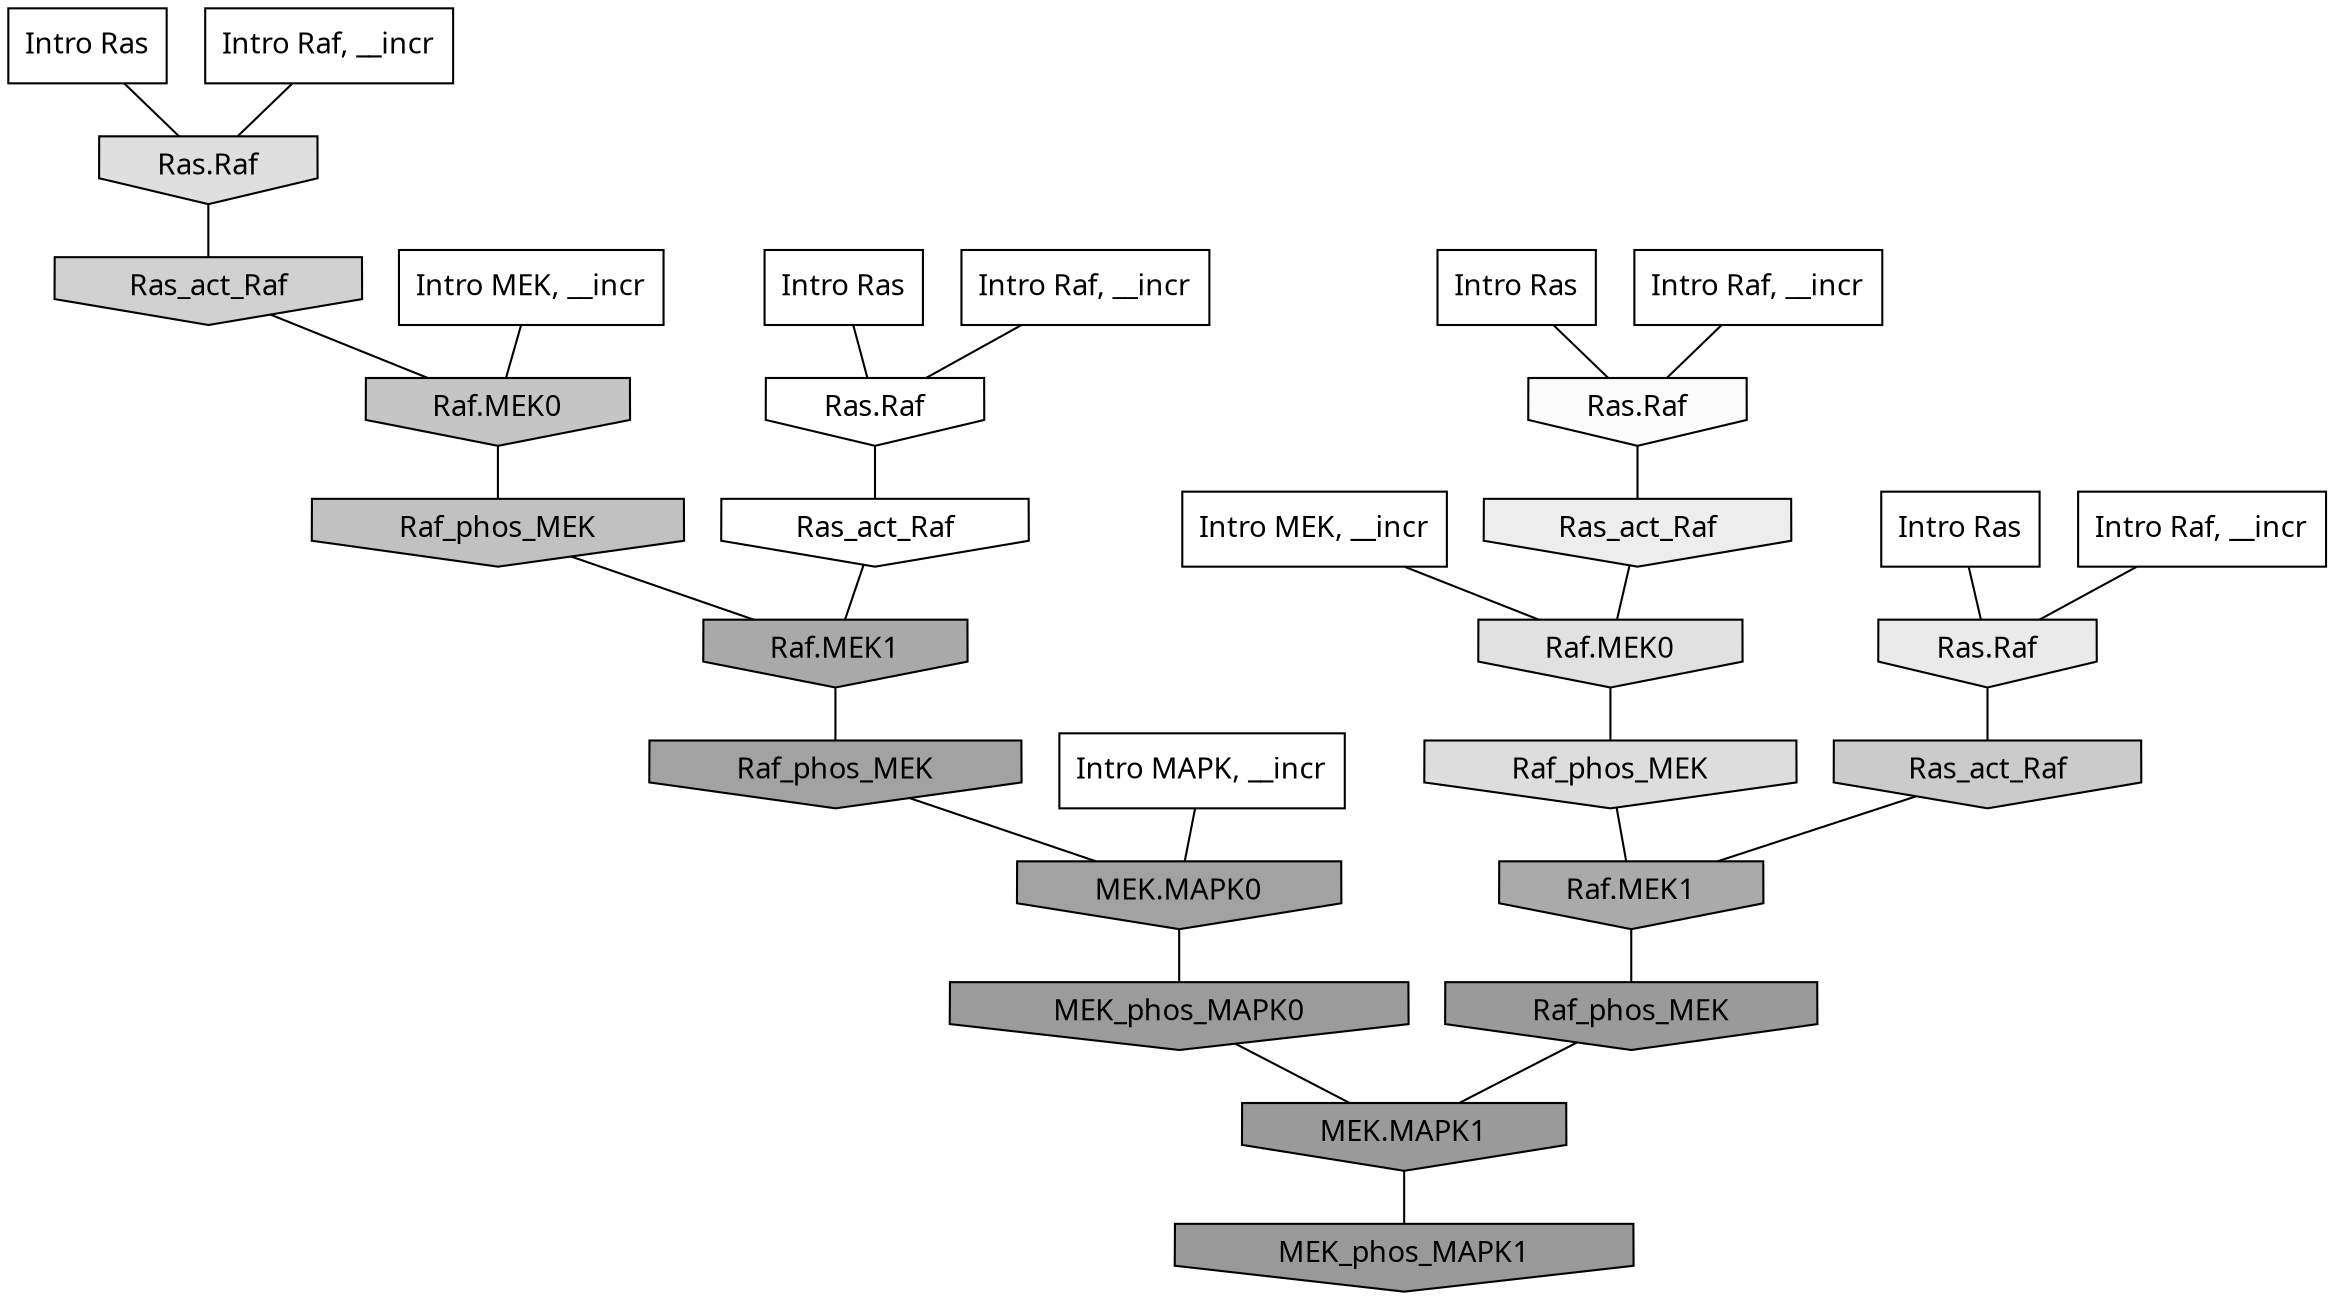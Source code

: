 digraph G{
  rankdir="TB";
  ranksep=0.30;
  node [fontname="CMU Serif"];
  edge [fontname="CMU Serif"];
  
  1 [label="Intro Ras", shape=rectangle, style=filled, fillcolor="0.000 0.000 1.000"]
  
  19 [label="Intro Ras", shape=rectangle, style=filled, fillcolor="0.000 0.000 1.000"]
  
  78 [label="Intro Ras", shape=rectangle, style=filled, fillcolor="0.000 0.000 1.000"]
  
  99 [label="Intro Ras", shape=rectangle, style=filled, fillcolor="0.000 0.000 1.000"]
  
  462 [label="Intro Raf, __incr", shape=rectangle, style=filled, fillcolor="0.000 0.000 1.000"]
  
  873 [label="Intro Raf, __incr", shape=rectangle, style=filled, fillcolor="0.000 0.000 1.000"]
  
  1024 [label="Intro Raf, __incr", shape=rectangle, style=filled, fillcolor="0.000 0.000 1.000"]
  
  1096 [label="Intro Raf, __incr", shape=rectangle, style=filled, fillcolor="0.000 0.000 1.000"]
  
  1157 [label="Intro MEK, __incr", shape=rectangle, style=filled, fillcolor="0.000 0.000 1.000"]
  
  1954 [label="Intro MEK, __incr", shape=rectangle, style=filled, fillcolor="0.000 0.000 1.000"]
  
  2417 [label="Intro MAPK, __incr", shape=rectangle, style=filled, fillcolor="0.000 0.000 1.000"]
  
  3311 [label="Ras.Raf", shape=invhouse, style=filled, fillcolor="0.000 0.000 0.999"]
  
  3312 [label="Ras_act_Raf", shape=invhouse, style=filled, fillcolor="0.000 0.000 0.999"]
  
  3419 [label="Ras.Raf", shape=invhouse, style=filled, fillcolor="0.000 0.000 0.984"]
  
  3960 [label="Ras_act_Raf", shape=invhouse, style=filled, fillcolor="0.000 0.000 0.926"]
  
  4105 [label="Ras.Raf", shape=invhouse, style=filled, fillcolor="0.000 0.000 0.916"]
  
  4626 [label="Raf.MEK0", shape=invhouse, style=filled, fillcolor="0.000 0.000 0.880"]
  
  4758 [label="Ras.Raf", shape=invhouse, style=filled, fillcolor="0.000 0.000 0.872"]
  
  4849 [label="Raf_phos_MEK", shape=invhouse, style=filled, fillcolor="0.000 0.000 0.867"]
  
  5634 [label="Ras_act_Raf", shape=invhouse, style=filled, fillcolor="0.000 0.000 0.819"]
  
  6104 [label="Ras_act_Raf", shape=invhouse, style=filled, fillcolor="0.000 0.000 0.793"]
  
  6618 [label="Raf.MEK0", shape=invhouse, style=filled, fillcolor="0.000 0.000 0.772"]
  
  6997 [label="Raf_phos_MEK", shape=invhouse, style=filled, fillcolor="0.000 0.000 0.757"]
  
  10241 [label="Raf.MEK1", shape=invhouse, style=filled, fillcolor="0.000 0.000 0.665"]
  
  10308 [label="Raf.MEK1", shape=invhouse, style=filled, fillcolor="0.000 0.000 0.664"]
  
  11750 [label="Raf_phos_MEK", shape=invhouse, style=filled, fillcolor="0.000 0.000 0.635"]
  
  11752 [label="MEK.MAPK0", shape=invhouse, style=filled, fillcolor="0.000 0.000 0.635"]
  
  13300 [label="MEK_phos_MAPK0", shape=invhouse, style=filled, fillcolor="0.000 0.000 0.609"]
  
  13582 [label="Raf_phos_MEK", shape=invhouse, style=filled, fillcolor="0.000 0.000 0.604"]
  
  13585 [label="MEK.MAPK1", shape=invhouse, style=filled, fillcolor="0.000 0.000 0.604"]
  
  13877 [label="MEK_phos_MAPK1", shape=invhouse, style=filled, fillcolor="0.000 0.000 0.600"]
  
  
  13585 -> 13877 [dir=none, color="0.000 0.000 0.000"] 
  13582 -> 13585 [dir=none, color="0.000 0.000 0.000"] 
  13300 -> 13585 [dir=none, color="0.000 0.000 0.000"] 
  11752 -> 13300 [dir=none, color="0.000 0.000 0.000"] 
  11750 -> 11752 [dir=none, color="0.000 0.000 0.000"] 
  10308 -> 11750 [dir=none, color="0.000 0.000 0.000"] 
  10241 -> 13582 [dir=none, color="0.000 0.000 0.000"] 
  6997 -> 10308 [dir=none, color="0.000 0.000 0.000"] 
  6618 -> 6997 [dir=none, color="0.000 0.000 0.000"] 
  6104 -> 10241 [dir=none, color="0.000 0.000 0.000"] 
  5634 -> 6618 [dir=none, color="0.000 0.000 0.000"] 
  4849 -> 10241 [dir=none, color="0.000 0.000 0.000"] 
  4758 -> 5634 [dir=none, color="0.000 0.000 0.000"] 
  4626 -> 4849 [dir=none, color="0.000 0.000 0.000"] 
  4105 -> 6104 [dir=none, color="0.000 0.000 0.000"] 
  3960 -> 4626 [dir=none, color="0.000 0.000 0.000"] 
  3419 -> 3960 [dir=none, color="0.000 0.000 0.000"] 
  3312 -> 10308 [dir=none, color="0.000 0.000 0.000"] 
  3311 -> 3312 [dir=none, color="0.000 0.000 0.000"] 
  2417 -> 11752 [dir=none, color="0.000 0.000 0.000"] 
  1954 -> 6618 [dir=none, color="0.000 0.000 0.000"] 
  1157 -> 4626 [dir=none, color="0.000 0.000 0.000"] 
  1096 -> 4758 [dir=none, color="0.000 0.000 0.000"] 
  1024 -> 4105 [dir=none, color="0.000 0.000 0.000"] 
  873 -> 3419 [dir=none, color="0.000 0.000 0.000"] 
  462 -> 3311 [dir=none, color="0.000 0.000 0.000"] 
  99 -> 3311 [dir=none, color="0.000 0.000 0.000"] 
  78 -> 4105 [dir=none, color="0.000 0.000 0.000"] 
  19 -> 3419 [dir=none, color="0.000 0.000 0.000"] 
  1 -> 4758 [dir=none, color="0.000 0.000 0.000"] 
  
  }
